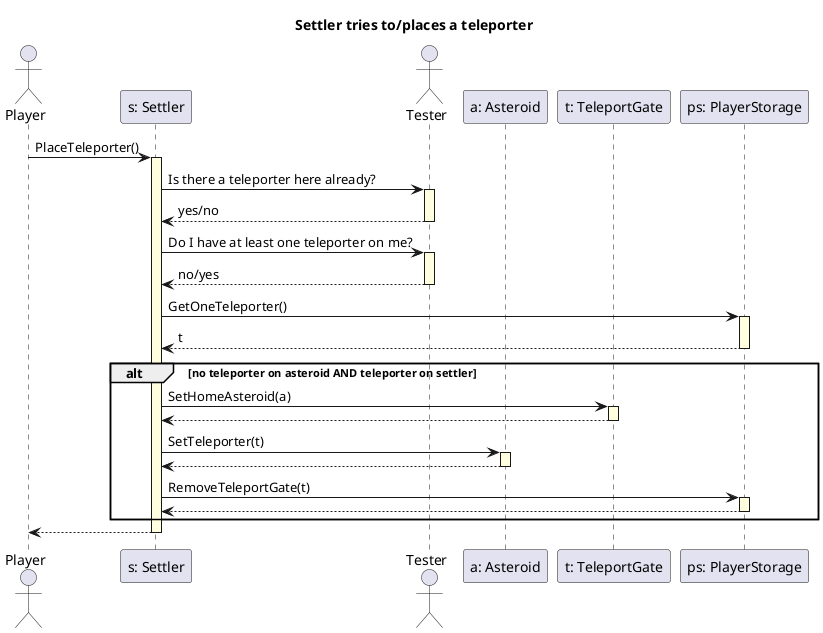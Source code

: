 @startuml

skinparam SequenceLifeLineBackgroundColor LightYellow
title "Settler tries to/places a teleporter"
actor Player as player
participant "s: Settler" as settler
actor Tester as tester
participant "a: Asteroid" as asteroid
participant "t: TeleportGate" as teleport
participant "ps: PlayerStorage" as storage

player -> settler ++: PlaceTeleporter()
settler -> tester ++: Is there a teleporter here already?
tester --> settler --: yes/no
settler -> tester ++: Do I have at least one teleporter on me?
tester --> settler --: no/yes
settler -> storage ++: GetOneTeleporter()
storage --> settler -- : t

alt no teleporter on asteroid AND teleporter on settler
    settler -> teleport ++: SetHomeAsteroid(a)
    teleport --> settler --
    settler -> asteroid ++: SetTeleporter(t)
    asteroid --> settler --
    settler -> storage ++: RemoveTeleportGate(t)
    storage --> settler --

end
settler --> player --

@enduml
